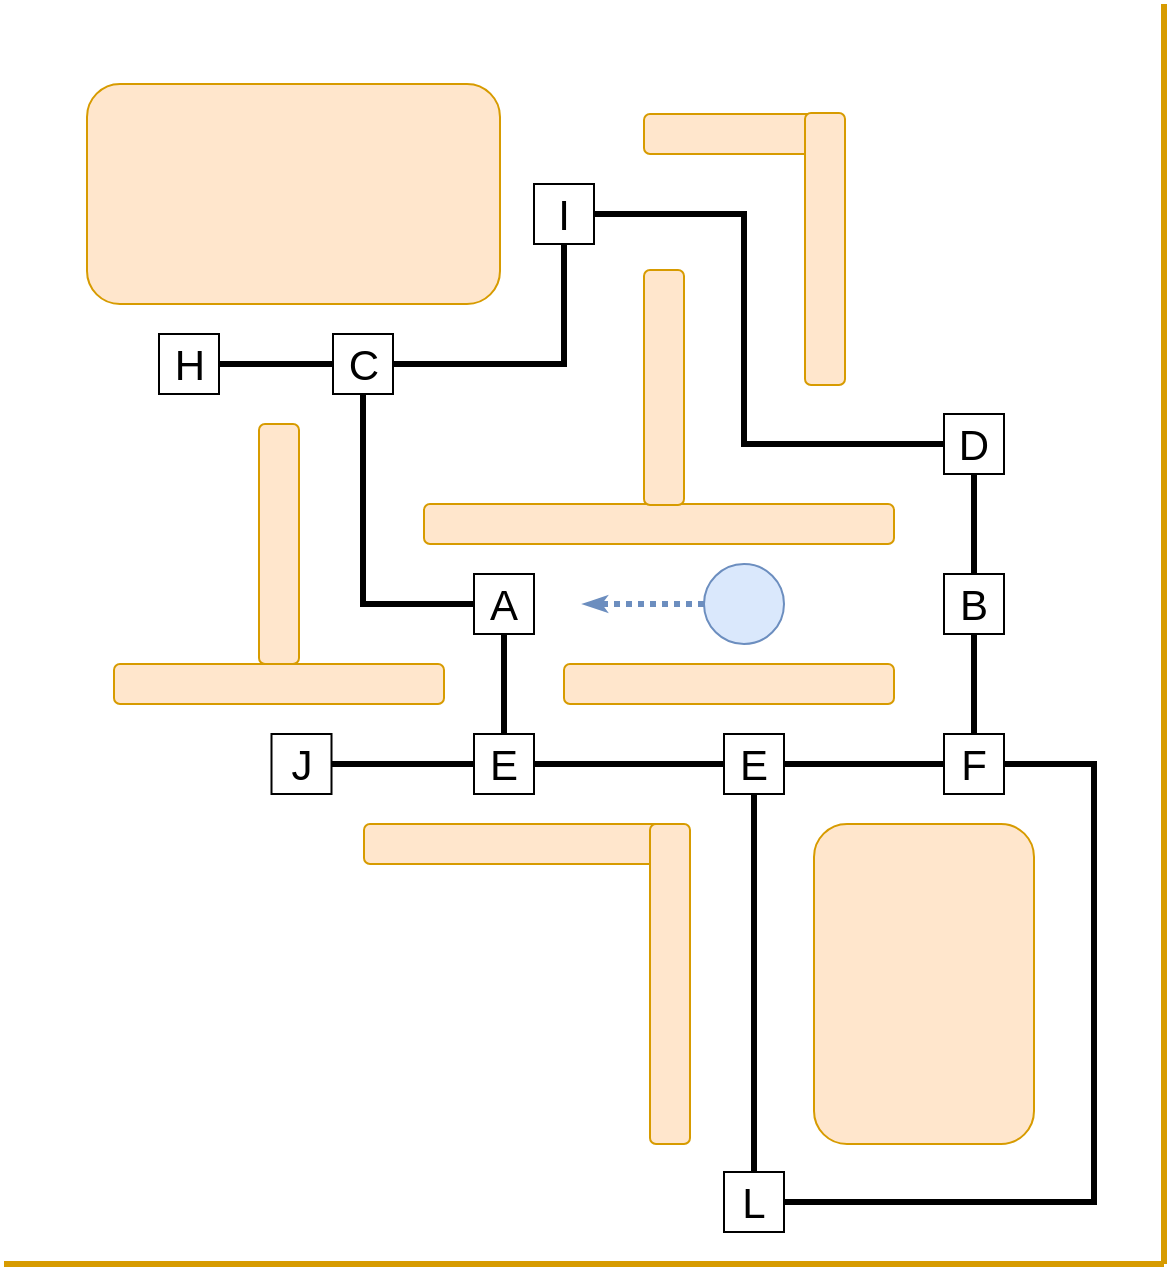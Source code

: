 <mxfile version="13.1.14" type="device"><diagram id="Aix7RDRU5SPFDkKZms_Z" name="Seite-1"><mxGraphModel dx="1113" dy="2022" grid="1" gridSize="10" guides="1" tooltips="1" connect="1" arrows="1" fold="1" page="1" pageScale="1" pageWidth="827" pageHeight="1169" math="0" shadow="0"><root><mxCell id="0"/><mxCell id="1" parent="0"/><mxCell id="zxpiZC-qd7VTaX57XTaB-5" value="" style="rounded=1;whiteSpace=wrap;html=1;rotation=0;fillColor=#ffe6cc;strokeColor=#d79b00;" vertex="1" parent="1"><mxGeometry x="135" y="250" width="165" height="20" as="geometry"/></mxCell><mxCell id="zxpiZC-qd7VTaX57XTaB-6" value="" style="rounded=1;whiteSpace=wrap;html=1;rotation=-90;fillColor=#ffe6cc;strokeColor=#d79b00;" vertex="1" parent="1"><mxGeometry x="157.5" y="180" width="120" height="20" as="geometry"/></mxCell><mxCell id="zxpiZC-qd7VTaX57XTaB-7" value="" style="rounded=1;whiteSpace=wrap;html=1;rotation=0;fillColor=#ffe6cc;strokeColor=#d79b00;" vertex="1" parent="1"><mxGeometry x="360" y="250" width="165" height="20" as="geometry"/></mxCell><mxCell id="zxpiZC-qd7VTaX57XTaB-48" value="" style="edgeStyle=orthogonalEdgeStyle;rounded=0;jumpSize=6;orthogonalLoop=1;jettySize=auto;html=1;endArrow=classicThin;endFill=1;strokeWidth=3;fillColor=#dae8fc;strokeColor=#6c8ebf;dashed=1;dashPattern=1 1;startArrow=none;startFill=0;startSize=6;endSize=2;" edge="1" parent="1" source="zxpiZC-qd7VTaX57XTaB-8"><mxGeometry relative="1" as="geometry"><mxPoint x="370" y="220" as="targetPoint"/></mxGeometry></mxCell><mxCell id="zxpiZC-qd7VTaX57XTaB-8" value="" style="ellipse;whiteSpace=wrap;html=1;aspect=fixed;fillColor=#dae8fc;strokeColor=#6c8ebf;" vertex="1" parent="1"><mxGeometry x="430" y="200" width="40" height="40" as="geometry"/></mxCell><mxCell id="zxpiZC-qd7VTaX57XTaB-9" value="" style="rounded=1;whiteSpace=wrap;html=1;rotation=0;fillColor=#ffe6cc;strokeColor=#d79b00;" vertex="1" parent="1"><mxGeometry x="290" y="170" width="235" height="20" as="geometry"/></mxCell><mxCell id="zxpiZC-qd7VTaX57XTaB-10" value="" style="rounded=1;whiteSpace=wrap;html=1;rotation=-90;fillColor=#ffe6cc;strokeColor=#d79b00;" vertex="1" parent="1"><mxGeometry x="351.25" y="101.75" width="117.5" height="20" as="geometry"/></mxCell><mxCell id="zxpiZC-qd7VTaX57XTaB-11" value="&lt;font style=&quot;font-size: 21px&quot;&gt;F&lt;/font&gt;" style="rounded=0;whiteSpace=wrap;html=1;" vertex="1" parent="1"><mxGeometry x="550" y="285" width="30" height="30" as="geometry"/></mxCell><mxCell id="zxpiZC-qd7VTaX57XTaB-31" value="" style="edgeStyle=orthogonalEdgeStyle;rounded=0;orthogonalLoop=1;jettySize=auto;html=1;endArrow=none;endFill=0;strokeWidth=3;" edge="1" parent="1" source="zxpiZC-qd7VTaX57XTaB-12" target="zxpiZC-qd7VTaX57XTaB-11"><mxGeometry relative="1" as="geometry"/></mxCell><mxCell id="zxpiZC-qd7VTaX57XTaB-33" value="" style="edgeStyle=orthogonalEdgeStyle;rounded=0;orthogonalLoop=1;jettySize=auto;html=1;endArrow=none;endFill=0;strokeWidth=3;entryX=0.5;entryY=1;entryDx=0;entryDy=0;" edge="1" parent="1" source="zxpiZC-qd7VTaX57XTaB-12" target="zxpiZC-qd7VTaX57XTaB-21"><mxGeometry relative="1" as="geometry"><mxPoint x="565" y="125.0" as="targetPoint"/></mxGeometry></mxCell><mxCell id="zxpiZC-qd7VTaX57XTaB-12" value="&lt;font style=&quot;font-size: 21px&quot;&gt;B&lt;/font&gt;" style="rounded=0;whiteSpace=wrap;html=1;" vertex="1" parent="1"><mxGeometry x="550" y="205" width="30" height="30" as="geometry"/></mxCell><mxCell id="zxpiZC-qd7VTaX57XTaB-13" value="" style="rounded=1;whiteSpace=wrap;html=1;rotation=0;fillColor=#ffe6cc;strokeColor=#d79b00;" vertex="1" parent="1"><mxGeometry x="260" y="330" width="160" height="20" as="geometry"/></mxCell><mxCell id="zxpiZC-qd7VTaX57XTaB-14" value="" style="rounded=1;whiteSpace=wrap;html=1;rotation=90;fillColor=#ffe6cc;strokeColor=#d79b00;" vertex="1" parent="1"><mxGeometry x="333" y="400" width="160" height="20" as="geometry"/></mxCell><mxCell id="zxpiZC-qd7VTaX57XTaB-16" value="" style="rounded=1;whiteSpace=wrap;html=1;rotation=90;fillColor=#ffe6cc;strokeColor=#d79b00;" vertex="1" parent="1"><mxGeometry x="460" y="355" width="160" height="110" as="geometry"/></mxCell><mxCell id="zxpiZC-qd7VTaX57XTaB-17" value="" style="endArrow=none;html=1;fillColor=#ffe6cc;strokeColor=#d79b00;strokeWidth=3;" edge="1" parent="1"><mxGeometry width="50" height="50" relative="1" as="geometry"><mxPoint x="80" y="550" as="sourcePoint"/><mxPoint x="660" y="550" as="targetPoint"/></mxGeometry></mxCell><mxCell id="zxpiZC-qd7VTaX57XTaB-18" value="" style="endArrow=none;html=1;fillColor=#ffe6cc;strokeColor=#d79b00;strokeWidth=3;" edge="1" parent="1"><mxGeometry width="50" height="50" relative="1" as="geometry"><mxPoint x="660" y="-80" as="sourcePoint"/><mxPoint x="660" y="550" as="targetPoint"/></mxGeometry></mxCell><mxCell id="zxpiZC-qd7VTaX57XTaB-19" value="" style="rounded=1;whiteSpace=wrap;html=1;rotation=0;fillColor=#ffe6cc;strokeColor=#d79b00;" vertex="1" parent="1"><mxGeometry x="400" y="-25" width="100" height="20" as="geometry"/></mxCell><mxCell id="zxpiZC-qd7VTaX57XTaB-20" value="" style="rounded=1;whiteSpace=wrap;html=1;rotation=90;fillColor=#ffe6cc;strokeColor=#d79b00;" vertex="1" parent="1"><mxGeometry x="422.5" y="32.5" width="136.01" height="20" as="geometry"/></mxCell><mxCell id="zxpiZC-qd7VTaX57XTaB-21" value="&lt;font style=&quot;font-size: 21px&quot;&gt;D&lt;/font&gt;" style="rounded=0;whiteSpace=wrap;html=1;" vertex="1" parent="1"><mxGeometry x="550" y="125" width="30" height="30" as="geometry"/></mxCell><mxCell id="zxpiZC-qd7VTaX57XTaB-28" value="" style="edgeStyle=orthogonalEdgeStyle;rounded=0;orthogonalLoop=1;jettySize=auto;html=1;strokeWidth=3;entryX=0.5;entryY=0;entryDx=0;entryDy=0;endArrow=none;endFill=0;" edge="1" parent="1" source="zxpiZC-qd7VTaX57XTaB-22" target="zxpiZC-qd7VTaX57XTaB-26"><mxGeometry relative="1" as="geometry"/></mxCell><mxCell id="zxpiZC-qd7VTaX57XTaB-30" value="" style="edgeStyle=orthogonalEdgeStyle;rounded=0;orthogonalLoop=1;jettySize=auto;html=1;strokeWidth=3;entryX=0.5;entryY=1;entryDx=0;entryDy=0;endArrow=none;endFill=0;" edge="1" parent="1" source="zxpiZC-qd7VTaX57XTaB-22" target="zxpiZC-qd7VTaX57XTaB-23"><mxGeometry relative="1" as="geometry"><mxPoint x="235.0" y="225.0" as="targetPoint"/></mxGeometry></mxCell><mxCell id="zxpiZC-qd7VTaX57XTaB-22" value="&lt;font style=&quot;font-size: 21px&quot;&gt;A&lt;/font&gt;" style="rounded=0;whiteSpace=wrap;html=1;" vertex="1" parent="1"><mxGeometry x="315" y="205" width="30" height="30" as="geometry"/></mxCell><mxCell id="zxpiZC-qd7VTaX57XTaB-23" value="&lt;font style=&quot;font-size: 21px&quot;&gt;C&lt;/font&gt;" style="rounded=0;whiteSpace=wrap;html=1;" vertex="1" parent="1"><mxGeometry x="244.5" y="85" width="30" height="30" as="geometry"/></mxCell><mxCell id="zxpiZC-qd7VTaX57XTaB-24" value="" style="rounded=1;whiteSpace=wrap;html=1;rotation=0;fillColor=#ffe6cc;strokeColor=#d79b00;" vertex="1" parent="1"><mxGeometry x="121.5" y="-40" width="206.5" height="110" as="geometry"/></mxCell><mxCell id="zxpiZC-qd7VTaX57XTaB-25" value="&lt;font style=&quot;font-size: 21px&quot;&gt;H&lt;/font&gt;" style="rounded=0;whiteSpace=wrap;html=1;" vertex="1" parent="1"><mxGeometry x="157.5" y="85" width="30" height="30" as="geometry"/></mxCell><mxCell id="zxpiZC-qd7VTaX57XTaB-36" value="" style="edgeStyle=orthogonalEdgeStyle;rounded=0;orthogonalLoop=1;jettySize=auto;html=1;endArrow=none;endFill=0;strokeWidth=3;entryX=0;entryY=0.5;entryDx=0;entryDy=0;" edge="1" parent="1" source="zxpiZC-qd7VTaX57XTaB-26" target="zxpiZC-qd7VTaX57XTaB-11"><mxGeometry relative="1" as="geometry"><mxPoint x="425" y="300.0" as="targetPoint"/></mxGeometry></mxCell><mxCell id="zxpiZC-qd7VTaX57XTaB-50" value="" style="edgeStyle=orthogonalEdgeStyle;rounded=0;jumpSize=6;orthogonalLoop=1;jettySize=auto;html=1;startArrow=none;startFill=0;startSize=6;endArrow=none;endFill=0;endSize=2;strokeWidth=3;" edge="1" parent="1" source="zxpiZC-qd7VTaX57XTaB-26" target="zxpiZC-qd7VTaX57XTaB-49"><mxGeometry relative="1" as="geometry"/></mxCell><mxCell id="zxpiZC-qd7VTaX57XTaB-26" value="&lt;font style=&quot;font-size: 21px&quot;&gt;E&lt;/font&gt;" style="rounded=0;whiteSpace=wrap;html=1;" vertex="1" parent="1"><mxGeometry x="315" y="285" width="30" height="30" as="geometry"/></mxCell><mxCell id="zxpiZC-qd7VTaX57XTaB-49" value="&lt;font style=&quot;font-size: 21px&quot;&gt;J&lt;/font&gt;" style="rounded=0;whiteSpace=wrap;html=1;" vertex="1" parent="1"><mxGeometry x="213.75" y="285" width="30" height="30" as="geometry"/></mxCell><mxCell id="zxpiZC-qd7VTaX57XTaB-40" value="" style="edgeStyle=orthogonalEdgeStyle;rounded=0;orthogonalLoop=1;jettySize=auto;html=1;endArrow=none;endFill=0;strokeWidth=3;" edge="1" parent="1" source="zxpiZC-qd7VTaX57XTaB-38" target="zxpiZC-qd7VTaX57XTaB-39"><mxGeometry relative="1" as="geometry"/></mxCell><mxCell id="zxpiZC-qd7VTaX57XTaB-38" value="&lt;font style=&quot;font-size: 21px&quot;&gt;E&lt;/font&gt;" style="rounded=0;whiteSpace=wrap;html=1;" vertex="1" parent="1"><mxGeometry x="440" y="285" width="30" height="30" as="geometry"/></mxCell><mxCell id="zxpiZC-qd7VTaX57XTaB-39" value="&lt;font style=&quot;font-size: 21px&quot;&gt;L&lt;/font&gt;" style="rounded=0;whiteSpace=wrap;html=1;" vertex="1" parent="1"><mxGeometry x="440" y="504" width="30" height="30" as="geometry"/></mxCell><mxCell id="zxpiZC-qd7VTaX57XTaB-41" value="" style="edgeStyle=orthogonalEdgeStyle;rounded=0;orthogonalLoop=1;jettySize=auto;html=1;endArrow=none;endFill=0;strokeWidth=3;entryX=1;entryY=0.5;entryDx=0;entryDy=0;exitX=1;exitY=0.5;exitDx=0;exitDy=0;jumpSize=6;" edge="1" parent="1" source="zxpiZC-qd7VTaX57XTaB-11" target="zxpiZC-qd7VTaX57XTaB-39"><mxGeometry relative="1" as="geometry"><mxPoint x="585" y="300" as="sourcePoint"/><mxPoint x="475" y="519" as="targetPoint"/><Array as="points"><mxPoint x="625" y="300"/><mxPoint x="625" y="519"/></Array></mxGeometry></mxCell><mxCell id="zxpiZC-qd7VTaX57XTaB-42" value="&lt;font style=&quot;font-size: 21px&quot;&gt;I&lt;/font&gt;" style="rounded=0;whiteSpace=wrap;html=1;" vertex="1" parent="1"><mxGeometry x="345" y="10" width="30" height="30" as="geometry"/></mxCell><mxCell id="zxpiZC-qd7VTaX57XTaB-43" value="" style="edgeStyle=orthogonalEdgeStyle;rounded=0;orthogonalLoop=1;jettySize=auto;html=1;strokeWidth=3;entryX=1;entryY=0.5;entryDx=0;entryDy=0;endArrow=none;endFill=0;exitX=0.5;exitY=1;exitDx=0;exitDy=0;" edge="1" parent="1" source="zxpiZC-qd7VTaX57XTaB-42" target="zxpiZC-qd7VTaX57XTaB-23"><mxGeometry relative="1" as="geometry"><mxPoint x="391.5" y="155" as="sourcePoint"/><mxPoint x="336" y="50" as="targetPoint"/></mxGeometry></mxCell><mxCell id="zxpiZC-qd7VTaX57XTaB-44" value="" style="edgeStyle=orthogonalEdgeStyle;rounded=0;orthogonalLoop=1;jettySize=auto;html=1;strokeWidth=3;entryX=1;entryY=0.5;entryDx=0;entryDy=0;endArrow=none;endFill=0;exitX=0;exitY=0.5;exitDx=0;exitDy=0;" edge="1" parent="1" source="zxpiZC-qd7VTaX57XTaB-21" target="zxpiZC-qd7VTaX57XTaB-42"><mxGeometry relative="1" as="geometry"><mxPoint x="390.5" y="25" as="sourcePoint"/><mxPoint x="360" y="85" as="targetPoint"/><Array as="points"><mxPoint x="450" y="140"/><mxPoint x="450" y="25"/></Array></mxGeometry></mxCell><mxCell id="zxpiZC-qd7VTaX57XTaB-45" value="" style="edgeStyle=orthogonalEdgeStyle;rounded=0;orthogonalLoop=1;jettySize=auto;html=1;strokeWidth=3;entryX=0;entryY=0.5;entryDx=0;entryDy=0;endArrow=none;endFill=0;exitX=1;exitY=0.5;exitDx=0;exitDy=0;" edge="1" parent="1" source="zxpiZC-qd7VTaX57XTaB-25" target="zxpiZC-qd7VTaX57XTaB-23"><mxGeometry relative="1" as="geometry"><mxPoint x="340" y="245" as="sourcePoint"/><mxPoint x="340" y="295" as="targetPoint"/></mxGeometry></mxCell></root></mxGraphModel></diagram></mxfile>